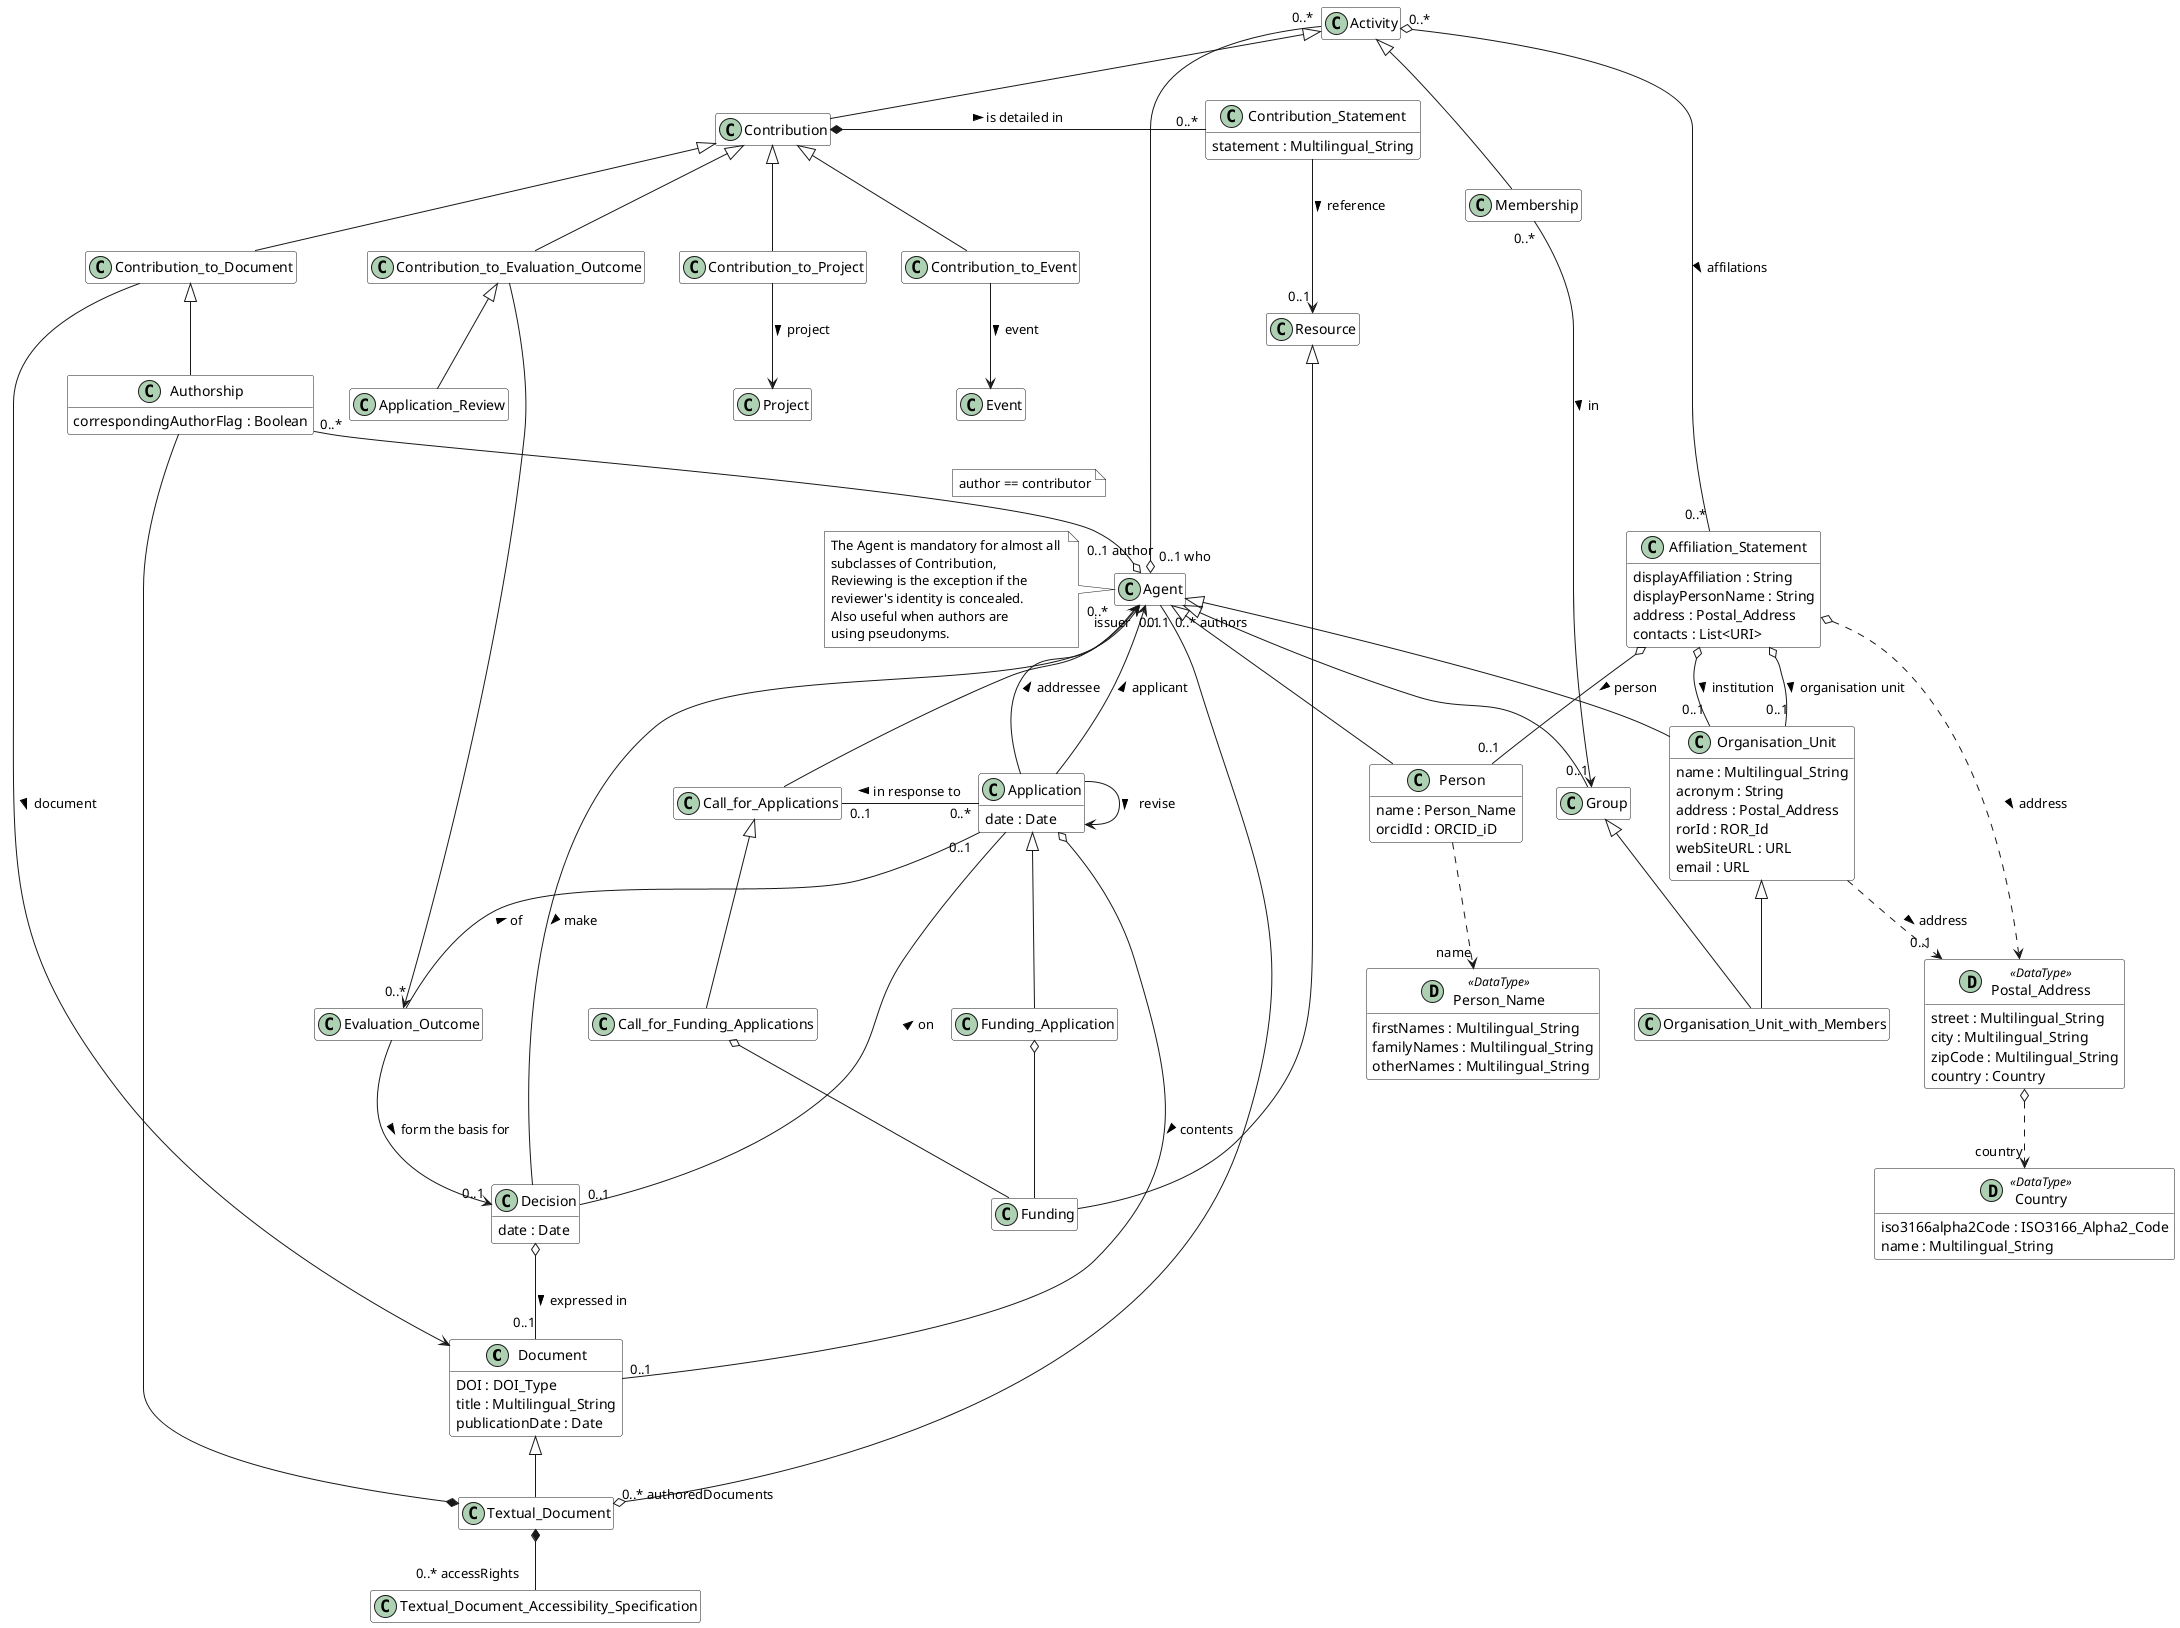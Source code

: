 @startuml
	!startsub common
        !define datatype(x) class x << (D,#add0b2) DataType>> #ffffff
        hide empty members
        skinparam BoxPadding 120
	!endsub

    !startsub Document
        class "Document" #ffffff {
            DOI : DOI_Type
            title : Multilingual_String
            publicationDate : Date
        }
        class "Textual_Document" #ffffff {
        }
    !endsub

    !startsub TDAS
        class "Textual_Document_Accessibility_Specification" #ffffff {
        }
    !endsub

    !startsub Agent
        class "Agent" #ffffff {
        }
    !endsub

    !startsub OrgUnit
        class "Organisation_Unit" #ffffff {
            name : Multilingual_String
            acronym : String
            address : Postal_Address
            rorId : ROR_Id
            webSiteURL : URL
            email : URL
        }
    !endsub

    !startsub Person
        class "Person" #ffffff {
            name : Person_Name
            orcidId : ORCID_iD
        }

        datatype("Person_Name") {
            firstNames : Multilingual_String
            familyNames : Multilingual_String
            otherNames : Multilingual_String
        }
    !endsub

    !startsub Activity
        class "Activity" #ffffff {
        }
    !endsub

    !startsub Membership
        class "Membership" #ffffff {
        }
    !endsub

    !startsub Group
        class "Group" #ffffff {
        }
    !endsub

    !startsub OrgUnitWithMembers
            class "Organisation_Unit_with_Members" #ffffff {
            }
    !endsub

    !startsub ContributionToProject
        class "Contribution_to_Project" #ffffff {
        }
    
        class "Project" #ffffff {
        }
    !endsub
    
    !startsub ContributionToEvent
        class "Contribution_to_Event" #ffffff {
        }
    
        class "Event" #ffffff {
        }
    !endsub

    !startsub Contribution
        class "Contribution" #ffffff {
        }
            
     '   class "Acknowledgement_Statement" #ffffff {
     '   }
        
        class "Contribution_Statement" #ffffff {
            statement : Multilingual_String
        }
    
        class "Resource" #ffffff {
        }

        class "Funding" #ffffff {
        }
    !endsub


    !startsub ContributionToDocument
        class "Contribution_to_Document" #ffffff {
        }
    !endsub

    !startsub Authorship
        class "Authorship" #ffffff {
            correspondingAuthorFlag : Boolean
        }
    !endsub

    !startsub PostalAddress
        datatype("Postal_Address") {
            street : Multilingual_String
            city : Multilingual_String
            zipCode : Multilingual_String
            country : Country
        }
        datatype("Country") {
             iso3166alpha2Code : ISO3166_Alpha2_Code
             name : Multilingual_String
        }
    !endsub

    !startsub AffiliationStatement
        class "Affiliation_Statement" #ffffff {
            displayAffiliation : String
            displayPersonName : String
            address : Postal_Address
            contacts : List<URI>
        }
    !endsub AffiliationStatement

    !startsub Application
        class "Application" #ffffff {
            date : Date
        }

        class "Decision" #ffffff {
            date : Date
        }

        class "Funding_Application" #ffffff {
        }

        class "Call_for_Applications" #ffffff {

        }

        class "Call_for_Funding_Applications" #ffffff {
        }

		class "Evaluation_Outcome" #ffffff {
    	}

		class "Contribution_to_Evaluation_Outcome" #ffffff {
    	}

		class "Application_Review" #ffffff {
    	}

    !endsub Application

    !startsub Application
        "Application" -u-> "0..1" "Agent" : applicant >
    !endsub

    !startsub Application
        "Application" -u-> "0..1" "Agent" : addressee >
    !endsub

    !startsub Application
		"Call_for_Applications" -u-> "issuer" "Agent"
    !endsub

    !startsub Application
        "Application" --> "Application" : revise >
    !endsub

    !startsub Application
        "Application" "0..1" -- "0..*" "Evaluation_Outcome" : of <
    !endsub

    !startsub Application
        "Application" "0..*" -l- "0..1" "Call_for_Applications" : in response to >
    !endsub

    !startsub Application
        "Application" o-- "0..1" "Document" : contents >
    !endsub

    !startsub Application
        "Application" -r- "0..1" "Decision" : on <
    !endsub

    !startsub Application
        "Decision" o-- "0..1" "Document" : expressed in >
    !endsub

    !startsub Application
        "Application" <|-d- "Funding_Application"
    !endsub

    !startsub Application
        "Call_for_Applications" <|-d- "Call_for_Funding_Applications"
		"Call_for_Funding_Applications" o-- "Funding"
		"Funding_Application" o-- "Funding"
    !endsub

    !startsub Application
        "Decision" -u-> "0..*" "Agent" : make <
    !endsub

    !startsub Application
        "Evaluation_Outcome" -d-> "0..1" "Decision" : form the basis for >
    !endsub

    !startsub Application
        "Contribution" <|-- "Contribution_to_Evaluation_Outcome"
        "Contribution_to_Evaluation_Outcome" <|-d- "Application_Review"
    !endsub

    !startsub Application
        "Contribution_to_Evaluation_Outcome" --> "Evaluation_Outcome"
    !endsub

    !startsub PostalAddress
        "Postal_Address" o..> "country" "Country"
    !endsub

    !startsub PostalAddress
        "Affiliation_Statement" o..> "Postal_Address" : address >
    !endsub

    !startsub AffiliationStatement
        "Affiliation_Statement" o-- "0..1" "Organisation_Unit" : organisation unit >
    !endsub

    !startsub AffiliationStatement
        "Affiliation_Statement" o-- "0..1" "Organisation_Unit" : institution >
        "Affiliation_Statement" o-- "0..1" "Person" : person >
    !endsub

    !startsub AffiliationStatement
        "Activity" "0..*" o-- "0..*" "Affiliation_Statement" : affilations >
    !endsub

    !startsub Contribution
        "Contribution" *-r- "0..*" "Contribution_Statement" : is detailed in >
    !endsub

    !startsub ContributionToDocument
        "Contribution_to_Document" --> "Document" : document >
    !endsub

    !startsub Activity
        "Activity" "0..*" --o "0..1 who" "Agent"
    !endsub

    !startsub Authorship
        "Authorship" --* "Textual_Document"
    !endsub

    !startsub Authorship
        "Contribution_to_Document" <|-- "Authorship"
    !endsub

    !startsub ContributionToDocument
        "Contribution" <|-- "Contribution_to_Document"
    !endsub

    !startsub ContributionToProject
        "Contribution" <|-- "Contribution_to_Project"
    !endsub

    !startsub ContributionToProject
        "Contribution_to_Project" --> "Project" : project >
    !endsub

    !startsub ContributionToEvent
        "Contribution" <|-- "Contribution_to_Event"
    !endsub

    !startsub ContributionToEvent
        "Contribution_to_Event" --> "Event" : event >
    !endsub

    !startsub Contribution
        "Activity" <|-- "Contribution"
    !endsub

    !startsub Membership
        "Activity" <|-- "Membership"
    !endsub

    !startsub Membership
        "Membership" "0..*" --> "0..1" "Group" : in >
    !endsub

   ' !startsub Contribution
   '     "Acknowledgement_Statement" "0..* thanks to" --o "0..1" "Contribution"
   ' !endsub

   ' !startsub Contribution
   '     "Acknowledgement_Statement" --> "0..1 resource" "Resource"
   ' !endsub

    !startsub Contribution
         "Contribution_Statement" --> "0..1" "Resource" : reference >
         "Resource" <|-- "Funding"
    !endsub

    !startsub Authorship
        "Authorship" "0..*" --o "0..1 author" "Agent"
    !endsub

    note on link #white : author == contributor

    !startsub Person
        "Person" ..> "name" "Person_Name"
    !endsub

    !startsub Person
        "Agent" <|-- "Person"
    !endsub

    !startsub OrgUnit
        "Agent" <|-- "Organisation_Unit"
    !endsub

    !startsub PostalAddress
        "Organisation_Unit" ..> "0..1" "Postal_Address" : address >
    !endsub

    !startsub Group
        "Agent" <|-- "Group"
    !endsub

    !startsub OrgUnitWithMembers
        "Group" <|-- "Organisation_Unit_with_Members"
    !endsub

    !startsub OrgUnitWithMembers
        "Organisation_Unit" <|-- "Organisation_Unit_with_Members"
    !endsub

    !startsub Document
        "Document" <|-- "Textual_Document"
    !endsub

    !startsub AccessRights
        "Textual_Document" *-- "0..* accessRights" "Textual_Document_Accessibility_Specification"
    !endsub

    !startsub Authorship
        "Textual_Document" "0..* authoredDocuments" o-- "0..* authors" "Agent"
    !endsub

    note left of Agent #white: The Agent is mandatory for almost all \nsubclasses of Contribution,\nReviewing is the exception if the \nreviewer's identity is concealed. \nAlso useful when authors are \nusing pseudonyms.
@enduml
